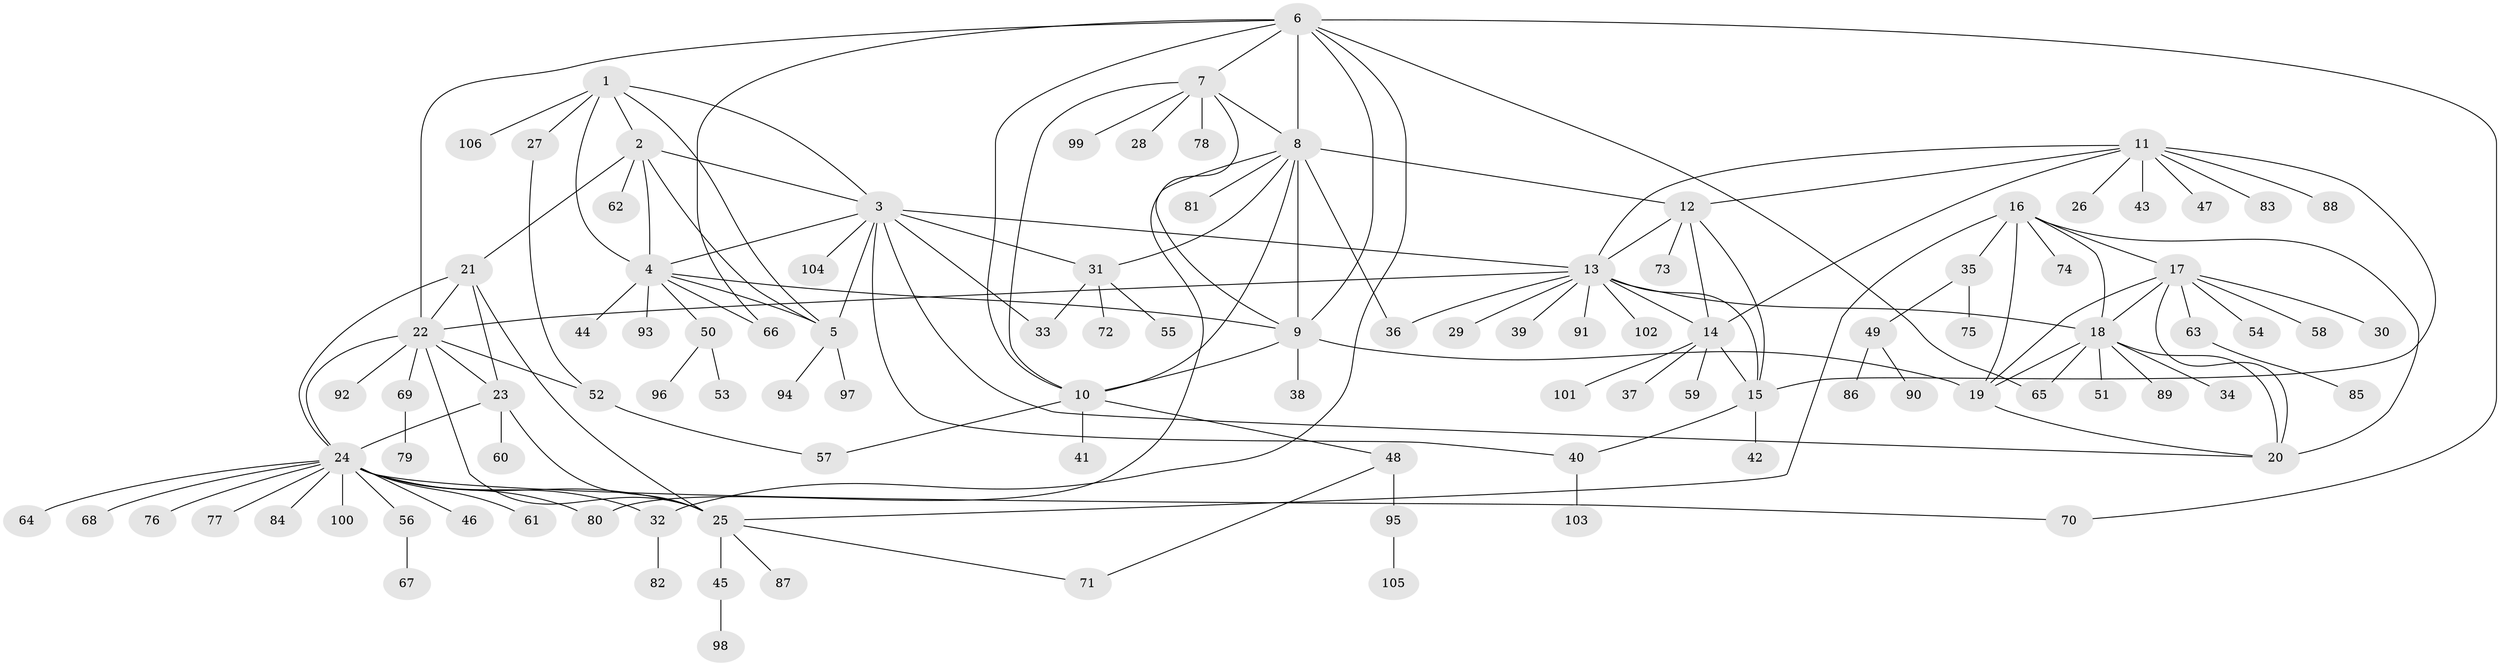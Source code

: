 // coarse degree distribution, {6: 0.02702702702702703, 12: 0.02702702702702703, 4: 0.04054054054054054, 7: 0.013513513513513514, 14: 0.013513513513513514, 10: 0.02702702702702703, 13: 0.013513513513513514, 3: 0.02702702702702703, 11: 0.013513513513513514, 1: 0.6891891891891891, 2: 0.10810810810810811}
// Generated by graph-tools (version 1.1) at 2025/58/03/04/25 21:58:27]
// undirected, 106 vertices, 153 edges
graph export_dot {
graph [start="1"]
  node [color=gray90,style=filled];
  1;
  2;
  3;
  4;
  5;
  6;
  7;
  8;
  9;
  10;
  11;
  12;
  13;
  14;
  15;
  16;
  17;
  18;
  19;
  20;
  21;
  22;
  23;
  24;
  25;
  26;
  27;
  28;
  29;
  30;
  31;
  32;
  33;
  34;
  35;
  36;
  37;
  38;
  39;
  40;
  41;
  42;
  43;
  44;
  45;
  46;
  47;
  48;
  49;
  50;
  51;
  52;
  53;
  54;
  55;
  56;
  57;
  58;
  59;
  60;
  61;
  62;
  63;
  64;
  65;
  66;
  67;
  68;
  69;
  70;
  71;
  72;
  73;
  74;
  75;
  76;
  77;
  78;
  79;
  80;
  81;
  82;
  83;
  84;
  85;
  86;
  87;
  88;
  89;
  90;
  91;
  92;
  93;
  94;
  95;
  96;
  97;
  98;
  99;
  100;
  101;
  102;
  103;
  104;
  105;
  106;
  1 -- 2;
  1 -- 3;
  1 -- 4;
  1 -- 5;
  1 -- 27;
  1 -- 106;
  2 -- 3;
  2 -- 4;
  2 -- 5;
  2 -- 21;
  2 -- 62;
  3 -- 4;
  3 -- 5;
  3 -- 13;
  3 -- 20;
  3 -- 31;
  3 -- 33;
  3 -- 40;
  3 -- 104;
  4 -- 5;
  4 -- 9;
  4 -- 44;
  4 -- 50;
  4 -- 66;
  4 -- 93;
  5 -- 94;
  5 -- 97;
  6 -- 7;
  6 -- 8;
  6 -- 9;
  6 -- 10;
  6 -- 22;
  6 -- 32;
  6 -- 65;
  6 -- 66;
  6 -- 70;
  7 -- 8;
  7 -- 9;
  7 -- 10;
  7 -- 28;
  7 -- 78;
  7 -- 99;
  8 -- 9;
  8 -- 10;
  8 -- 12;
  8 -- 31;
  8 -- 36;
  8 -- 80;
  8 -- 81;
  9 -- 10;
  9 -- 19;
  9 -- 38;
  10 -- 41;
  10 -- 48;
  10 -- 57;
  11 -- 12;
  11 -- 13;
  11 -- 14;
  11 -- 15;
  11 -- 26;
  11 -- 43;
  11 -- 47;
  11 -- 83;
  11 -- 88;
  12 -- 13;
  12 -- 14;
  12 -- 15;
  12 -- 73;
  13 -- 14;
  13 -- 15;
  13 -- 18;
  13 -- 22;
  13 -- 29;
  13 -- 36;
  13 -- 39;
  13 -- 91;
  13 -- 102;
  14 -- 15;
  14 -- 37;
  14 -- 59;
  14 -- 101;
  15 -- 40;
  15 -- 42;
  16 -- 17;
  16 -- 18;
  16 -- 19;
  16 -- 20;
  16 -- 25;
  16 -- 35;
  16 -- 74;
  17 -- 18;
  17 -- 19;
  17 -- 20;
  17 -- 30;
  17 -- 54;
  17 -- 58;
  17 -- 63;
  18 -- 19;
  18 -- 20;
  18 -- 34;
  18 -- 51;
  18 -- 65;
  18 -- 89;
  19 -- 20;
  21 -- 22;
  21 -- 23;
  21 -- 24;
  21 -- 25;
  22 -- 23;
  22 -- 24;
  22 -- 25;
  22 -- 52;
  22 -- 69;
  22 -- 92;
  23 -- 24;
  23 -- 25;
  23 -- 60;
  24 -- 25;
  24 -- 32;
  24 -- 46;
  24 -- 56;
  24 -- 61;
  24 -- 64;
  24 -- 68;
  24 -- 70;
  24 -- 76;
  24 -- 77;
  24 -- 80;
  24 -- 84;
  24 -- 100;
  25 -- 45;
  25 -- 71;
  25 -- 87;
  27 -- 52;
  31 -- 33;
  31 -- 55;
  31 -- 72;
  32 -- 82;
  35 -- 49;
  35 -- 75;
  40 -- 103;
  45 -- 98;
  48 -- 71;
  48 -- 95;
  49 -- 86;
  49 -- 90;
  50 -- 53;
  50 -- 96;
  52 -- 57;
  56 -- 67;
  63 -- 85;
  69 -- 79;
  95 -- 105;
}
